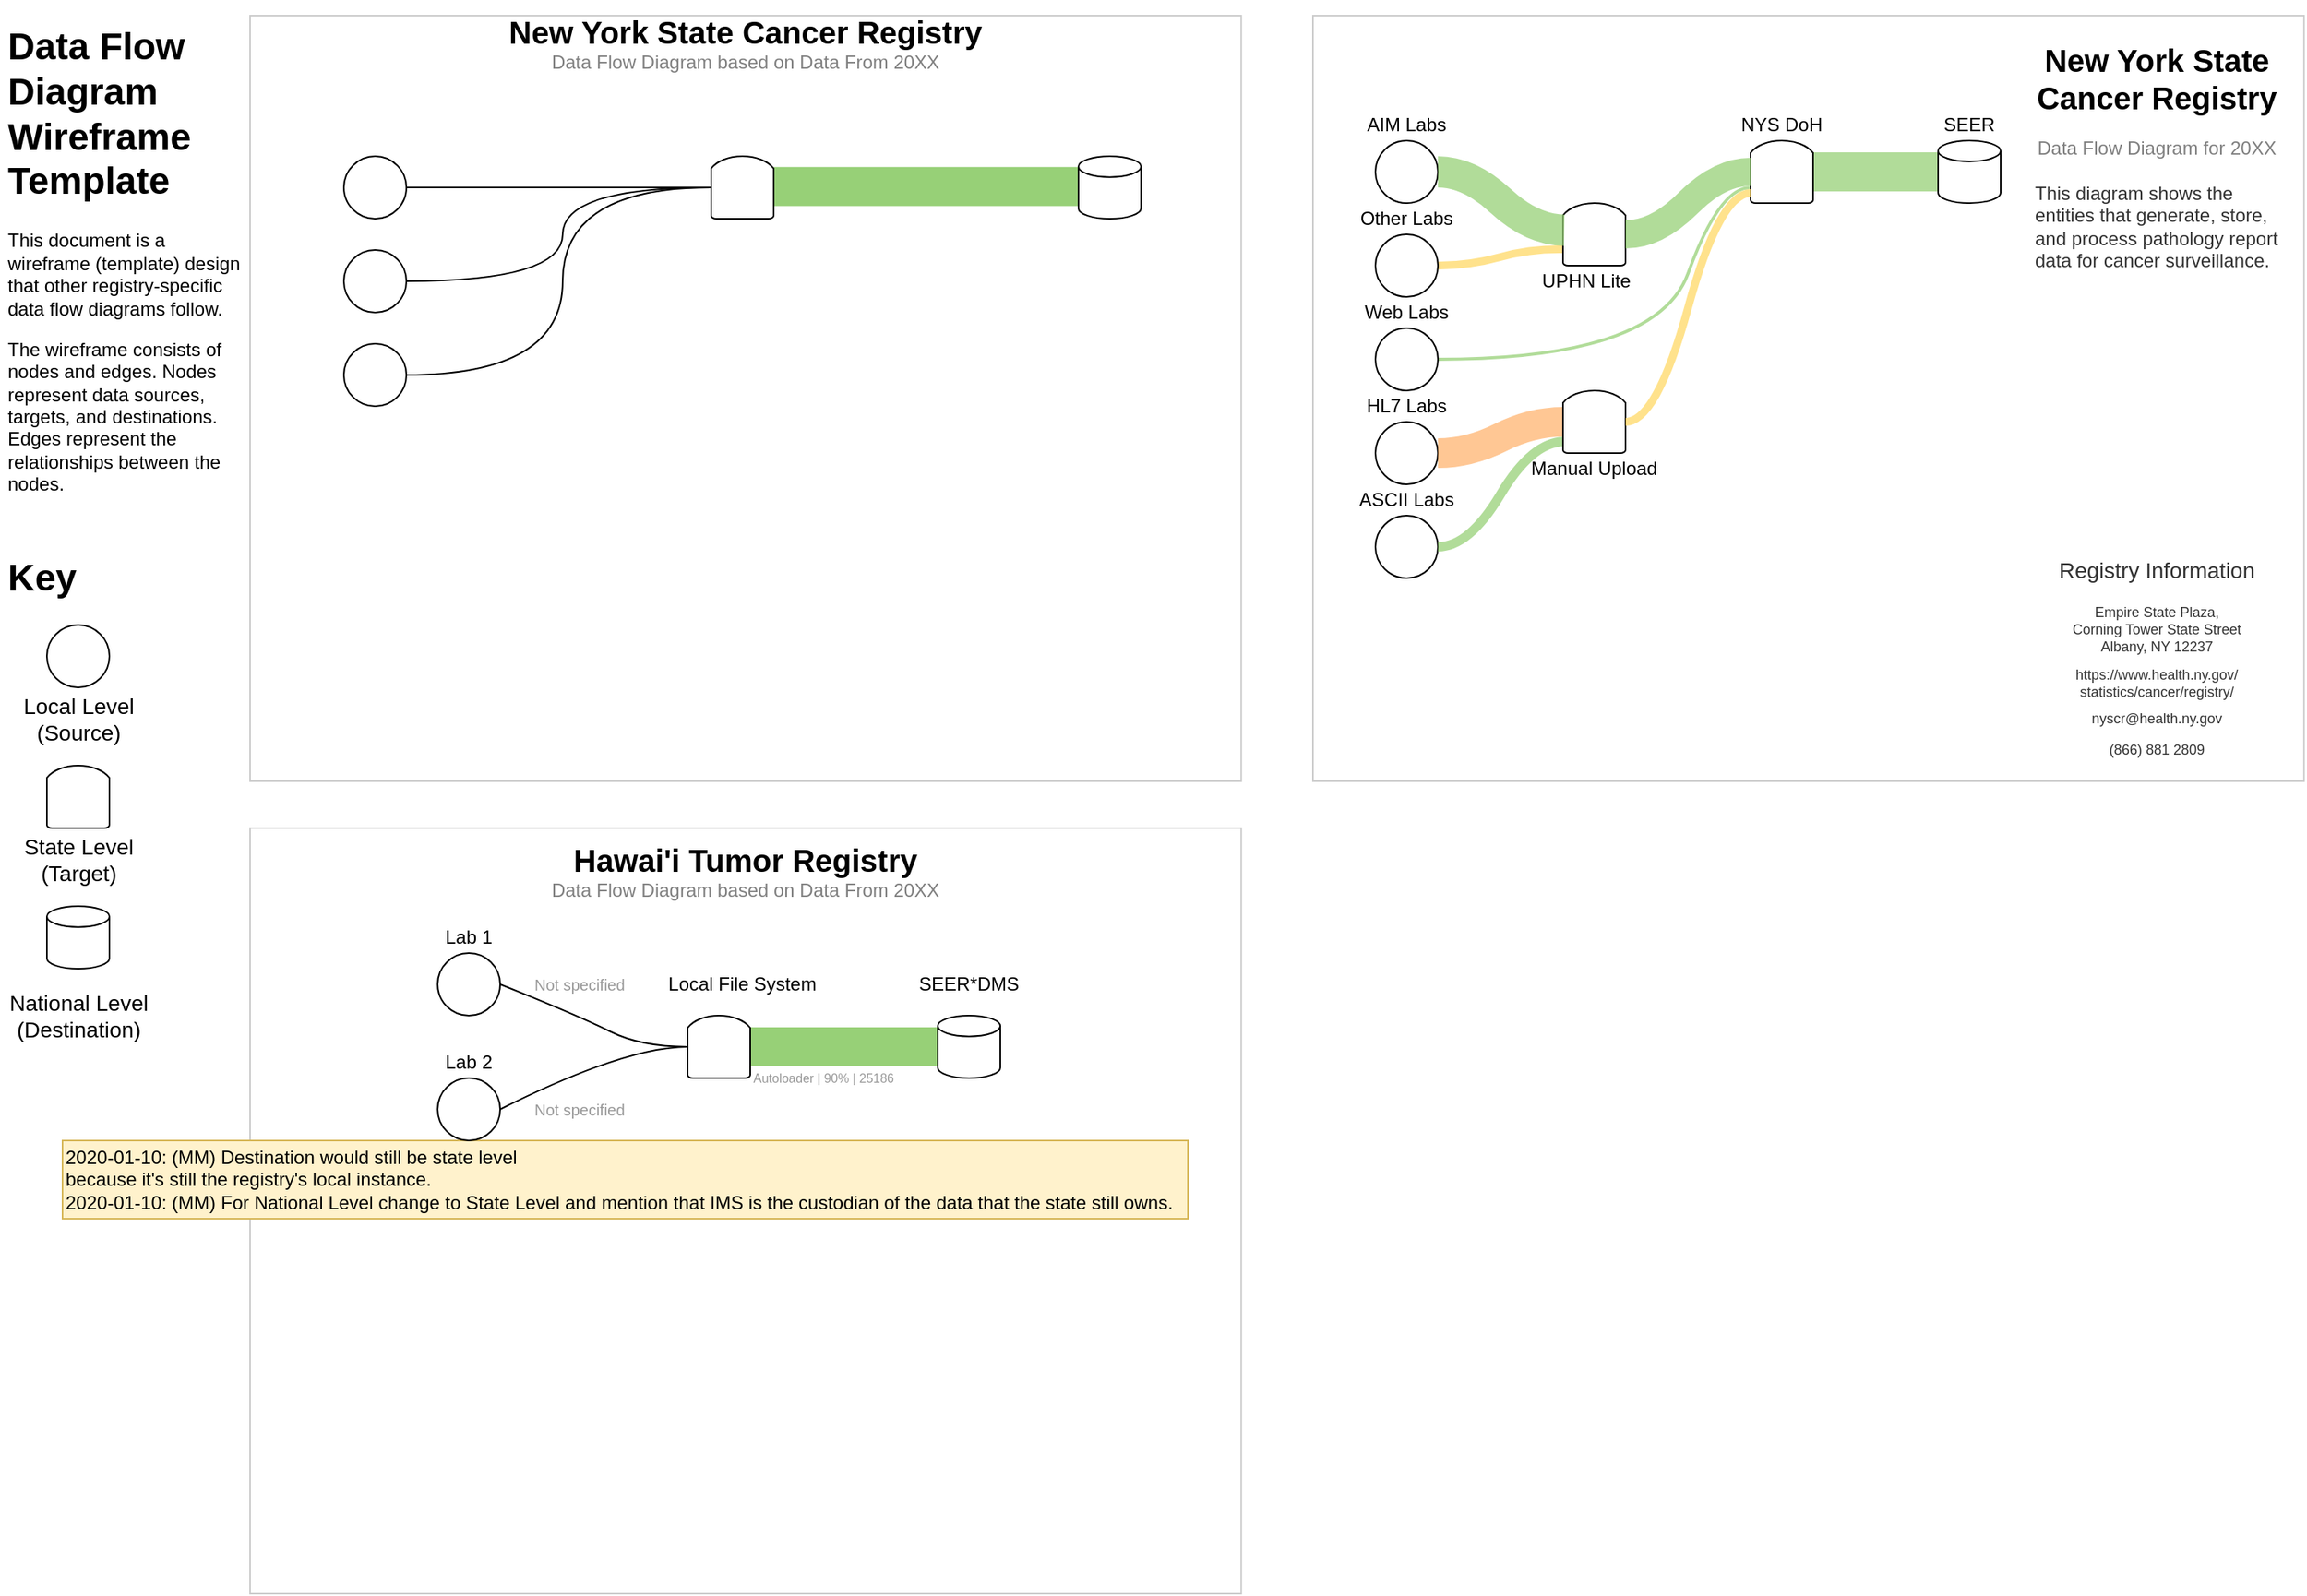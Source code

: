 <mxfile type="github" version="12.5.1">
  <diagram id="1LtGkpLCPf3KZeVMqJkY" name="Page-1">
    <mxGraphModel grid="1" dx="853" dy="462" gridSize="10" guides="1" tooltips="1" connect="1" arrows="1" fold="1" page="1" pageScale="1" pageWidth="850" pageHeight="1100" math="0" shadow="0">
      <root>
        <mxCell id="0"/>
        <mxCell id="1" value="Text" parent="0" style="locked=1;"/>
        <mxCell id="eJA-KfrndEvYRp83sPR4-4" value="&lt;h1&gt;Data Flow Diagram Wireframe Template&lt;/h1&gt;&lt;p&gt;This document is a wireframe (template) design that other registry-specific data flow diagrams follow.&lt;/p&gt;&lt;p&gt;The wireframe consists of nodes and edges. Nodes represent data sources, targets, and destinations. Edges represent the relationships between the nodes.&lt;/p&gt;" parent="1" style="text;html=1;strokeColor=none;fillColor=none;spacing=5;spacingTop=-20;whiteSpace=wrap;overflow=hidden;rounded=0;" vertex="1">
          <mxGeometry as="geometry" x="40" y="40" width="160" height="320"/>
        </mxCell>
        <mxCell id="eJA-KfrndEvYRp83sPR4-5" value="&lt;h1&gt;Key&lt;/h1&gt;&lt;p&gt;&lt;/p&gt;" parent="1" style="text;html=1;strokeColor=none;fillColor=none;spacing=5;spacingTop=-20;whiteSpace=wrap;overflow=hidden;rounded=0;" vertex="1">
          <mxGeometry as="geometry" x="40" y="380" width="160" height="40"/>
        </mxCell>
        <mxCell id="eJA-KfrndEvYRp83sPR4-17" value="" parent="1" style="ellipse;whiteSpace=wrap;html=1;aspect=fixed;" vertex="1">
          <mxGeometry as="geometry" x="70" y="430" width="40" height="40"/>
        </mxCell>
        <mxCell id="eJA-KfrndEvYRp83sPR4-21" value="" parent="1" style="strokeWidth=1;html=1;shape=mxgraph.flowchart.delay;whiteSpace=wrap;rotation=-90;" vertex="1">
          <mxGeometry as="geometry" x="70" y="520" width="40" height="40"/>
        </mxCell>
        <mxCell id="eJA-KfrndEvYRp83sPR4-22" value="" parent="1" style="strokeWidth=1;html=1;shape=mxgraph.flowchart.database;whiteSpace=wrap;" vertex="1">
          <mxGeometry as="geometry" x="70" y="610" width="40" height="40"/>
        </mxCell>
        <mxCell id="eJA-KfrndEvYRp83sPR4-24" value="&lt;div&gt;Local Level&lt;/div&gt;&lt;div&gt;(Source)&lt;/div&gt;" parent="1" style="text;html=1;align=center;verticalAlign=middle;resizable=0;points=[];autosize=1;fontSize=14;" vertex="1">
          <mxGeometry as="geometry" x="45" y="470" width="90" height="40"/>
        </mxCell>
        <mxCell id="eJA-KfrndEvYRp83sPR4-27" value="&lt;div&gt;State Level&lt;/div&gt;&lt;div&gt;(Target)&lt;/div&gt;" parent="1" style="text;html=1;align=center;verticalAlign=middle;resizable=0;points=[];autosize=1;fontSize=14;" vertex="1">
          <mxGeometry as="geometry" x="45" y="560" width="90" height="40"/>
        </mxCell>
        <mxCell id="eJA-KfrndEvYRp83sPR4-28" value="&lt;div&gt;National Level&lt;/div&gt;&lt;div&gt;(Destination)&lt;/div&gt;" parent="1" style="text;html=1;align=center;verticalAlign=middle;resizable=0;points=[];autosize=1;fontSize=14;" vertex="1">
          <mxGeometry as="geometry" x="40" y="660" width="100" height="40"/>
        </mxCell>
        <mxCell id="Dlc9sbz_LcFVTC8bd_fI-2" value="Sample Paper" parent="0" style="locked=1;"/>
        <mxCell id="Dlc9sbz_LcFVTC8bd_fI-3" value="" parent="Dlc9sbz_LcFVTC8bd_fI-2" style="whiteSpace=wrap;html=1;aspect=fixed;fillColor=none;strokeColor=#CCCCCC;glass=0;" vertex="1">
          <mxGeometry as="geometry" x="200" y="40" width="634.12" height="490"/>
        </mxCell>
        <mxCell id="Dlc9sbz_LcFVTC8bd_fI-21" value="" parent="Dlc9sbz_LcFVTC8bd_fI-2" style="whiteSpace=wrap;html=1;aspect=fixed;fillColor=none;strokeColor=#CCCCCC;glass=0;" vertex="1">
          <mxGeometry as="geometry" x="200" y="560" width="634.12" height="490"/>
        </mxCell>
        <mxCell id="Cot-yi8IycWPmTaVr4XV-3" value="" parent="Dlc9sbz_LcFVTC8bd_fI-2" style="whiteSpace=wrap;html=1;aspect=fixed;fillColor=none;strokeColor=#CCCCCC;glass=0;" vertex="1">
          <mxGeometry as="geometry" x="880" y="40" width="634.12" height="490"/>
        </mxCell>
        <mxCell id="eJA-KfrndEvYRp83sPR4-3" value="Edges" parent="0" style=""/>
        <mxCell id="Dlc9sbz_LcFVTC8bd_fI-16" value="" parent="eJA-KfrndEvYRp83sPR4-3" style="curved=1;endArrow=none;html=1;exitX=1;exitY=0.5;exitDx=0;exitDy=0;entryX=0.5;entryY=0;entryDx=0;entryDy=0;entryPerimeter=0;endFill=0;" edge="1">
          <mxGeometry as="geometry" width="50" height="50" relative="1">
            <mxPoint as="sourcePoint" x="300" y="270"/>
            <mxPoint as="targetPoint" x="495" y="150"/>
            <Array as="points">
              <mxPoint x="400" y="270"/>
              <mxPoint x="400" y="150"/>
            </Array>
          </mxGeometry>
        </mxCell>
        <mxCell id="Dlc9sbz_LcFVTC8bd_fI-17" value="" parent="eJA-KfrndEvYRp83sPR4-3" style="curved=1;endArrow=none;html=1;exitX=1;exitY=0.5;exitDx=0;exitDy=0;endFill=0;entryX=0.5;entryY=0;entryDx=0;entryDy=0;entryPerimeter=0;" edge="1">
          <mxGeometry as="geometry" width="50" height="50" relative="1">
            <mxPoint as="sourcePoint" x="300" y="210"/>
            <mxPoint as="targetPoint" x="495" y="150"/>
            <Array as="points">
              <mxPoint x="400" y="210"/>
              <mxPoint x="400" y="150"/>
            </Array>
          </mxGeometry>
        </mxCell>
        <mxCell id="Dlc9sbz_LcFVTC8bd_fI-18" value="" parent="eJA-KfrndEvYRp83sPR4-3" style="curved=1;endArrow=none;html=1;exitX=1;exitY=0.5;exitDx=0;exitDy=0;endFill=0;entryX=0.5;entryY=0;entryDx=0;entryDy=0;entryPerimeter=0;" edge="1">
          <mxGeometry as="geometry" width="50" height="50" relative="1">
            <mxPoint as="sourcePoint" x="300" y="150"/>
            <mxPoint as="targetPoint" x="495" y="150"/>
            <Array as="points"/>
          </mxGeometry>
        </mxCell>
        <mxCell id="Dlc9sbz_LcFVTC8bd_fI-19" value="" parent="eJA-KfrndEvYRp83sPR4-3" style="curved=1;endArrow=none;html=1;exitX=1;exitY=0.5;exitDx=0;exitDy=0;endFill=0;entryX=0.5;entryY=0;entryDx=0;entryDy=0;entryPerimeter=0;fillColor=#d5e8d4;strokeColor=#97D077;strokeWidth=25;" edge="1">
          <mxGeometry as="geometry" width="50" height="50" relative="1">
            <mxPoint as="sourcePoint" x="535" y="149.41"/>
            <mxPoint as="targetPoint" x="730" y="149.41"/>
            <Array as="points"/>
          </mxGeometry>
        </mxCell>
        <mxCell id="VWDTbTLpo9gcU3BS0fsp-1" value="&lt;div align=&quot;left&quot;&gt;2020-01-10: (MM) Destination would still be state level &lt;/div&gt;&lt;div align=&quot;left&quot;&gt;because it&#39;s still the registry&#39;s local instance.&lt;/div&gt;&lt;div align=&quot;left&quot;&gt;&lt;/div&gt;&lt;div align=&quot;left&quot;&gt;2020-01-10: (MM) For National Level change to State Level and mention that IMS is the custodian of the data that the state still owns.&lt;br&gt;&lt;/div&gt;" parent="eJA-KfrndEvYRp83sPR4-3" style="text;html=1;align=left;verticalAlign=middle;resizable=0;points=[];autosize=1;fillColor=#fff2cc;strokeColor=#d6b656;" vertex="1">
          <mxGeometry as="geometry" x="80" y="760" width="720" height="50"/>
        </mxCell>
        <mxCell id="eJA-KfrndEvYRp83sPR4-2" value="Nodes" parent="0" style=""/>
        <mxCell id="Dlc9sbz_LcFVTC8bd_fI-7" value="" parent="eJA-KfrndEvYRp83sPR4-2" style="ellipse;whiteSpace=wrap;html=1;aspect=fixed;" vertex="1">
          <mxGeometry as="geometry" x="260.0" y="130" width="40" height="40"/>
        </mxCell>
        <mxCell id="Dlc9sbz_LcFVTC8bd_fI-8" value="" parent="eJA-KfrndEvYRp83sPR4-2" style="strokeWidth=1;html=1;shape=mxgraph.flowchart.delay;whiteSpace=wrap;rotation=-90;" vertex="1">
          <mxGeometry as="geometry" x="495" y="130" width="40" height="40"/>
        </mxCell>
        <mxCell id="Dlc9sbz_LcFVTC8bd_fI-9" value="" parent="eJA-KfrndEvYRp83sPR4-2" style="strokeWidth=1;html=1;shape=mxgraph.flowchart.database;whiteSpace=wrap;" vertex="1">
          <mxGeometry as="geometry" x="730" y="130" width="40" height="40"/>
        </mxCell>
        <mxCell id="Dlc9sbz_LcFVTC8bd_fI-10" value="" parent="eJA-KfrndEvYRp83sPR4-2" style="ellipse;whiteSpace=wrap;html=1;aspect=fixed;" vertex="1">
          <mxGeometry as="geometry" x="260" y="190" width="40" height="40"/>
        </mxCell>
        <mxCell id="Dlc9sbz_LcFVTC8bd_fI-11" value="" parent="eJA-KfrndEvYRp83sPR4-2" style="ellipse;whiteSpace=wrap;html=1;aspect=fixed;" vertex="1">
          <mxGeometry as="geometry" x="260" y="250" width="40" height="40"/>
        </mxCell>
        <mxCell id="Dlc9sbz_LcFVTC8bd_fI-22" value="Labels" parent="0"/>
        <mxCell id="Dlc9sbz_LcFVTC8bd_fI-24" value="" parent="Dlc9sbz_LcFVTC8bd_fI-22" style="curved=1;endArrow=none;html=1;exitX=1;exitY=0.5;exitDx=0;exitDy=0;endFill=0;entryX=0.5;entryY=0;entryDx=0;entryDy=0;entryPerimeter=0;" edge="1" source="Dlc9sbz_LcFVTC8bd_fI-30" target="Dlc9sbz_LcFVTC8bd_fI-28">
          <mxGeometry as="geometry" width="50" height="50" relative="1">
            <mxPoint as="sourcePoint" x="300" y="730"/>
            <mxPoint as="targetPoint" x="495" y="670"/>
            <Array as="points">
              <mxPoint x="360" y="740"/>
              <mxPoint x="440" y="700"/>
            </Array>
          </mxGeometry>
        </mxCell>
        <mxCell id="Dlc9sbz_LcFVTC8bd_fI-26" value="" parent="Dlc9sbz_LcFVTC8bd_fI-22" style="curved=1;endArrow=none;html=1;exitX=0.5;exitY=1;exitDx=0;exitDy=0;endFill=0;entryX=0;entryY=0.5;entryDx=0;entryDy=0;entryPerimeter=0;fillColor=#d5e8d4;strokeColor=#97D077;strokeWidth=25;exitPerimeter=0;" edge="1" source="Dlc9sbz_LcFVTC8bd_fI-28" target="Dlc9sbz_LcFVTC8bd_fI-29">
          <mxGeometry as="geometry" width="50" height="50" relative="1">
            <mxPoint as="sourcePoint" x="535" y="700.0"/>
            <mxPoint as="targetPoint" x="730" y="700.0"/>
            <Array as="points"/>
          </mxGeometry>
        </mxCell>
        <mxCell id="Dlc9sbz_LcFVTC8bd_fI-27" value="" parent="Dlc9sbz_LcFVTC8bd_fI-22" style="ellipse;whiteSpace=wrap;html=1;aspect=fixed;" vertex="1">
          <mxGeometry as="geometry" x="320.0" y="640" width="40" height="40"/>
        </mxCell>
        <mxCell id="Dlc9sbz_LcFVTC8bd_fI-28" value="" parent="Dlc9sbz_LcFVTC8bd_fI-22" style="strokeWidth=1;html=1;shape=mxgraph.flowchart.delay;whiteSpace=wrap;rotation=-90;" vertex="1">
          <mxGeometry as="geometry" x="480" y="680" width="40" height="40"/>
        </mxCell>
        <mxCell id="Dlc9sbz_LcFVTC8bd_fI-29" value="" parent="Dlc9sbz_LcFVTC8bd_fI-22" style="strokeWidth=1;html=1;shape=mxgraph.flowchart.database;whiteSpace=wrap;" vertex="1">
          <mxGeometry as="geometry" x="640" y="680" width="40" height="40"/>
        </mxCell>
        <mxCell id="Dlc9sbz_LcFVTC8bd_fI-30" value="" parent="Dlc9sbz_LcFVTC8bd_fI-22" style="ellipse;whiteSpace=wrap;html=1;aspect=fixed;" vertex="1">
          <mxGeometry as="geometry" x="320" y="720" width="40" height="40"/>
        </mxCell>
        <mxCell id="Dlc9sbz_LcFVTC8bd_fI-34" value="Local File System" parent="Dlc9sbz_LcFVTC8bd_fI-22" style="text;html=1;strokeColor=none;fillColor=none;align=center;verticalAlign=middle;whiteSpace=wrap;rounded=0;glass=0;" vertex="1">
          <mxGeometry as="geometry" x="465" y="650" width="100" height="20"/>
        </mxCell>
        <mxCell id="Dlc9sbz_LcFVTC8bd_fI-35" value="Lab 1" parent="Dlc9sbz_LcFVTC8bd_fI-22" style="text;html=1;strokeColor=none;fillColor=none;align=center;verticalAlign=middle;whiteSpace=wrap;rounded=0;glass=0;" vertex="1">
          <mxGeometry as="geometry" x="320" y="620" width="40" height="20"/>
        </mxCell>
        <mxCell id="Dlc9sbz_LcFVTC8bd_fI-36" value="Lab 2" parent="Dlc9sbz_LcFVTC8bd_fI-22" style="text;html=1;strokeColor=none;fillColor=none;align=center;verticalAlign=middle;whiteSpace=wrap;rounded=0;glass=0;" vertex="1">
          <mxGeometry as="geometry" x="320" y="700" width="40" height="20"/>
        </mxCell>
        <mxCell id="Dlc9sbz_LcFVTC8bd_fI-37" value="" parent="Dlc9sbz_LcFVTC8bd_fI-22" style="curved=1;endArrow=none;html=1;exitX=1;exitY=0.5;exitDx=0;exitDy=0;endFill=0;entryX=0.5;entryY=0;entryDx=0;entryDy=0;entryPerimeter=0;" edge="1" source="Dlc9sbz_LcFVTC8bd_fI-27" target="Dlc9sbz_LcFVTC8bd_fI-28">
          <mxGeometry as="geometry" width="50" height="50" relative="1">
            <mxPoint as="sourcePoint" x="310" y="740"/>
            <mxPoint as="targetPoint" x="505" y="680"/>
            <Array as="points">
              <mxPoint x="360" y="660"/>
              <mxPoint x="410" y="680"/>
              <mxPoint x="450" y="700"/>
            </Array>
          </mxGeometry>
        </mxCell>
        <mxCell id="Dlc9sbz_LcFVTC8bd_fI-38" value="SEER*DMS" parent="Dlc9sbz_LcFVTC8bd_fI-22" style="text;html=1;strokeColor=none;fillColor=none;align=center;verticalAlign=middle;whiteSpace=wrap;rounded=0;glass=0;" vertex="1">
          <mxGeometry as="geometry" x="610" y="650" width="100" height="20"/>
        </mxCell>
        <mxCell id="Dlc9sbz_LcFVTC8bd_fI-39" value="&lt;font color=&quot;#999999&quot; style=&quot;font-size: 8px;&quot;&gt;Autoloader | 90% | 25186&lt;/font&gt;" parent="Dlc9sbz_LcFVTC8bd_fI-22" style="text;html=1;strokeColor=none;fillColor=none;align=left;verticalAlign=middle;whiteSpace=wrap;rounded=0;glass=0;fontSize=8;" vertex="1">
          <mxGeometry as="geometry" x="520" y="710" width="195" height="20"/>
        </mxCell>
        <mxCell id="Dlc9sbz_LcFVTC8bd_fI-41" value="Not specified" parent="Dlc9sbz_LcFVTC8bd_fI-22" style="text;html=1;strokeColor=none;fillColor=none;align=left;verticalAlign=middle;whiteSpace=wrap;rounded=0;glass=0;fontSize=10;fontColor=#999999;" vertex="1">
          <mxGeometry as="geometry" x="380" y="730" width="70" height="20"/>
        </mxCell>
        <mxCell id="Dlc9sbz_LcFVTC8bd_fI-44" value="Not specified" parent="Dlc9sbz_LcFVTC8bd_fI-22" style="text;html=1;strokeColor=none;fillColor=none;align=left;verticalAlign=middle;whiteSpace=wrap;rounded=0;glass=0;fontSize=10;fontColor=#999999;" vertex="1">
          <mxGeometry as="geometry" x="380" y="650" width="70" height="20"/>
        </mxCell>
        <mxCell id="Dlc9sbz_LcFVTC8bd_fI-46" value="Hawai&#39;i Tumor Registry" parent="Dlc9sbz_LcFVTC8bd_fI-22" style="text;html=1;strokeColor=none;fillColor=none;align=center;verticalAlign=middle;whiteSpace=wrap;rounded=0;glass=0;fontSize=20;fontFamily=Helvetica;fontStyle=1" vertex="1">
          <mxGeometry as="geometry" x="200" y="570" width="634.12" height="20"/>
        </mxCell>
        <mxCell id="Dlc9sbz_LcFVTC8bd_fI-47" value="Data Flow Diagram based on Data From 20XX" parent="Dlc9sbz_LcFVTC8bd_fI-22" style="text;html=1;strokeColor=none;fillColor=none;align=center;verticalAlign=middle;whiteSpace=wrap;rounded=0;glass=0;fontSize=12;fontFamily=Helvetica;fontStyle=0;fontColor=#808080;" vertex="1">
          <mxGeometry as="geometry" x="200" y="590" width="634.12" height="20"/>
        </mxCell>
        <mxCell id="Cot-yi8IycWPmTaVr4XV-1" value="New York State Cancer Registry" parent="Dlc9sbz_LcFVTC8bd_fI-22" style="text;html=1;strokeColor=none;fillColor=none;align=center;verticalAlign=middle;whiteSpace=wrap;rounded=0;glass=0;fontSize=20;fontFamily=Helvetica;fontStyle=1" vertex="1">
          <mxGeometry as="geometry" x="200" y="40" width="634.12" height="20"/>
        </mxCell>
        <mxCell id="Cot-yi8IycWPmTaVr4XV-2" value="Data Flow Diagram based on Data From 20XX" parent="Dlc9sbz_LcFVTC8bd_fI-22" style="text;html=1;strokeColor=none;fillColor=none;align=center;verticalAlign=middle;whiteSpace=wrap;rounded=0;glass=0;fontSize=12;fontFamily=Helvetica;fontStyle=0;fontColor=#808080;" vertex="1">
          <mxGeometry as="geometry" x="200" y="60" width="634.12" height="20"/>
        </mxCell>
        <mxCell id="Cot-yi8IycWPmTaVr4XV-6" value="New York State Cancer Registry" parent="Dlc9sbz_LcFVTC8bd_fI-22" style="text;html=1;strokeColor=none;fillColor=none;align=center;verticalAlign=middle;whiteSpace=wrap;rounded=0;glass=0;fontSize=20;fontFamily=Helvetica;fontStyle=1" vertex="1">
          <mxGeometry as="geometry" x="1340" y="50" width="160" height="60"/>
        </mxCell>
        <mxCell id="Cot-yi8IycWPmTaVr4XV-7" value="Data Flow Diagram for 20XX" parent="Dlc9sbz_LcFVTC8bd_fI-22" style="text;html=1;strokeColor=none;fillColor=none;align=center;verticalAlign=middle;whiteSpace=wrap;rounded=0;glass=0;fontSize=12;fontFamily=Helvetica;fontStyle=0;fontColor=#808080;" vertex="1">
          <mxGeometry as="geometry" x="1340" y="110" width="160" height="30"/>
        </mxCell>
        <mxCell id="Cot-yi8IycWPmTaVr4XV-9" value="&lt;div&gt;This diagram shows the entities that generate, store, and process pathology report data for cancer surveillance.&lt;/div&gt;&lt;div&gt;&lt;/div&gt;&lt;div&gt;&lt;/div&gt;" parent="Dlc9sbz_LcFVTC8bd_fI-22" style="text;html=1;strokeColor=none;fillColor=none;align=left;verticalAlign=top;whiteSpace=wrap;rounded=0;glass=0;fontSize=12;fontFamily=Helvetica;fontStyle=0;fontColor=#333333;" vertex="1">
          <mxGeometry as="geometry" x="1340" y="140" width="160" height="70"/>
        </mxCell>
        <mxCell id="Cot-yi8IycWPmTaVr4XV-10" value="&lt;div align=&quot;center&quot; style=&quot;font-size: 14px&quot;&gt;&lt;font style=&quot;font-size: 14px&quot;&gt;Registry Information&lt;/font&gt;&lt;/div&gt;" parent="Dlc9sbz_LcFVTC8bd_fI-22" style="text;html=1;strokeColor=none;fillColor=none;align=center;verticalAlign=top;whiteSpace=wrap;rounded=0;glass=0;fontSize=12;fontFamily=Helvetica;fontStyle=0;fontColor=#333333;" vertex="1">
          <mxGeometry as="geometry" x="1340" y="380" width="160" height="30"/>
        </mxCell>
        <mxCell id="Cot-yi8IycWPmTaVr4XV-11" value="&lt;div&gt;&lt;font style=&quot;font-size: 9px&quot;&gt;https://www.health.ny.gov/&lt;/font&gt;&lt;/div&gt;&lt;div&gt;&lt;font style=&quot;font-size: 9px&quot;&gt;statistics/cancer/registry/&lt;/font&gt;&lt;/div&gt;" parent="Dlc9sbz_LcFVTC8bd_fI-22" style="text;html=1;strokeColor=none;fillColor=none;align=center;verticalAlign=top;whiteSpace=wrap;rounded=0;glass=0;fontSize=9;fontFamily=Helvetica;fontStyle=0;fontColor=#333333;" vertex="1">
          <mxGeometry as="geometry" x="1340" y="450" width="160" height="30"/>
        </mxCell>
        <mxCell id="Cot-yi8IycWPmTaVr4XV-12" value="nyscr@health.ny.gov" parent="Dlc9sbz_LcFVTC8bd_fI-22" style="text;html=1;strokeColor=none;fillColor=none;align=center;verticalAlign=middle;whiteSpace=wrap;rounded=0;glass=0;fontSize=9;fontFamily=Helvetica;fontStyle=0;fontColor=#333333;" vertex="1">
          <mxGeometry as="geometry" x="1340" y="480" width="160" height="20"/>
        </mxCell>
        <mxCell id="Cot-yi8IycWPmTaVr4XV-13" value="(866) 881 2809" parent="Dlc9sbz_LcFVTC8bd_fI-22" style="text;html=1;strokeColor=none;fillColor=none;align=center;verticalAlign=middle;whiteSpace=wrap;rounded=0;glass=0;fontSize=9;fontFamily=Helvetica;fontStyle=0;fontColor=#333333;" vertex="1">
          <mxGeometry as="geometry" x="1340" y="500" width="160" height="20"/>
        </mxCell>
        <mxCell id="Cot-yi8IycWPmTaVr4XV-14" value="&lt;div&gt;Empire State Plaza,&lt;/div&gt;&lt;div&gt;Corning Tower State Street&lt;/div&gt;&lt;div&gt;Albany, NY 12237&lt;/div&gt;" parent="Dlc9sbz_LcFVTC8bd_fI-22" style="text;html=1;strokeColor=none;fillColor=none;align=center;verticalAlign=top;whiteSpace=wrap;rounded=0;glass=0;fontSize=9;fontFamily=Helvetica;fontStyle=0;fontColor=#333333;" vertex="1">
          <mxGeometry as="geometry" x="1340" y="410" width="160" height="50"/>
        </mxCell>
        <mxCell id="Cot-yi8IycWPmTaVr4XV-15" value="" parent="Dlc9sbz_LcFVTC8bd_fI-22" style="curved=1;endArrow=none;html=1;exitX=1;exitY=0.5;exitDx=0;exitDy=0;endFill=0;entryX=0.247;entryY=-0.007;entryDx=0;entryDy=0;entryPerimeter=0;strokeWidth=2;strokeColor=#97D077;opacity=75;" edge="1" target="Cot-yi8IycWPmTaVr4XV-20">
          <mxGeometry as="geometry" width="50" height="50" relative="1">
            <mxPoint as="sourcePoint" x="960" y="260.0"/>
            <mxPoint as="targetPoint" x="1155" y="140"/>
            <Array as="points">
              <mxPoint x="1100" y="260"/>
              <mxPoint x="1140" y="150"/>
            </Array>
          </mxGeometry>
        </mxCell>
        <mxCell id="Cot-yi8IycWPmTaVr4XV-16" value="" parent="Dlc9sbz_LcFVTC8bd_fI-22" style="curved=1;endArrow=none;html=1;exitX=1;exitY=0.5;exitDx=0;exitDy=0;endFill=0;entryX=0.261;entryY=0.031;entryDx=0;entryDy=0;entryPerimeter=0;strokeColor=#FFD966;strokeWidth=5;opacity=75;" edge="1" target="Cot-yi8IycWPmTaVr4XV-31">
          <mxGeometry as="geometry" width="50" height="50" relative="1">
            <mxPoint as="sourcePoint" x="960" y="200"/>
            <mxPoint as="targetPoint" x="1155" y="140"/>
            <Array as="points">
              <mxPoint x="980" y="200"/>
              <mxPoint x="1020" y="189"/>
            </Array>
          </mxGeometry>
        </mxCell>
        <mxCell id="Cot-yi8IycWPmTaVr4XV-18" value="" parent="Dlc9sbz_LcFVTC8bd_fI-22" style="curved=1;endArrow=none;html=1;exitX=0.5;exitY=1;exitDx=0;exitDy=0;endFill=0;entryX=0;entryY=0.5;entryDx=0;entryDy=0;entryPerimeter=0;fillColor=#d5e8d4;strokeColor=#97D077;strokeWidth=25;exitPerimeter=0;opacity=75;" edge="1" source="Cot-yi8IycWPmTaVr4XV-20" target="Cot-yi8IycWPmTaVr4XV-21">
          <mxGeometry as="geometry" width="50" height="50" relative="1">
            <mxPoint as="sourcePoint" x="1210" y="140.0"/>
            <mxPoint as="targetPoint" x="1405" y="140.0"/>
            <Array as="points"/>
          </mxGeometry>
        </mxCell>
        <mxCell id="Cot-yi8IycWPmTaVr4XV-19" value="" parent="Dlc9sbz_LcFVTC8bd_fI-22" style="ellipse;whiteSpace=wrap;html=1;aspect=fixed;" vertex="1">
          <mxGeometry as="geometry" x="920.0" y="120" width="40" height="40"/>
        </mxCell>
        <mxCell id="Cot-yi8IycWPmTaVr4XV-20" value="" parent="Dlc9sbz_LcFVTC8bd_fI-22" style="strokeWidth=1;html=1;shape=mxgraph.flowchart.delay;whiteSpace=wrap;rotation=-90;" vertex="1">
          <mxGeometry as="geometry" x="1160" y="120" width="40" height="40"/>
        </mxCell>
        <mxCell id="Cot-yi8IycWPmTaVr4XV-21" value="" parent="Dlc9sbz_LcFVTC8bd_fI-22" style="strokeWidth=1;html=1;shape=mxgraph.flowchart.database;whiteSpace=wrap;" vertex="1">
          <mxGeometry as="geometry" x="1280" y="120" width="40" height="40"/>
        </mxCell>
        <mxCell id="Cot-yi8IycWPmTaVr4XV-22" value="" parent="Dlc9sbz_LcFVTC8bd_fI-22" style="ellipse;whiteSpace=wrap;html=1;aspect=fixed;" vertex="1">
          <mxGeometry as="geometry" x="920" y="180" width="40" height="40"/>
        </mxCell>
        <mxCell id="Cot-yi8IycWPmTaVr4XV-23" value="" parent="Dlc9sbz_LcFVTC8bd_fI-22" style="ellipse;whiteSpace=wrap;html=1;aspect=fixed;" vertex="1">
          <mxGeometry as="geometry" x="920" y="240" width="40" height="40"/>
        </mxCell>
        <mxCell id="Cot-yi8IycWPmTaVr4XV-26" value="" parent="Dlc9sbz_LcFVTC8bd_fI-22" style="ellipse;whiteSpace=wrap;html=1;aspect=fixed;" vertex="1">
          <mxGeometry as="geometry" x="920" y="300" width="40" height="40"/>
        </mxCell>
        <mxCell id="Cot-yi8IycWPmTaVr4XV-27" value="" parent="Dlc9sbz_LcFVTC8bd_fI-22" style="ellipse;whiteSpace=wrap;html=1;aspect=fixed;" vertex="1">
          <mxGeometry as="geometry" x="920" y="360" width="40" height="40"/>
        </mxCell>
        <mxCell id="Cot-yi8IycWPmTaVr4XV-29" value="" parent="Dlc9sbz_LcFVTC8bd_fI-22" style="curved=1;endArrow=none;html=1;exitX=1;exitY=0.5;exitDx=0;exitDy=0;endFill=0;entryX=0.5;entryY=0;entryDx=0;entryDy=0;entryPerimeter=0;strokeColor=#FFB570;strokeWidth=19;opacity=75;" edge="1" target="Cot-yi8IycWPmTaVr4XV-32">
          <mxGeometry as="geometry" width="50" height="50" relative="1">
            <mxPoint as="sourcePoint" x="960.0" y="320.0"/>
            <mxPoint as="targetPoint" x="1160.0" y="200"/>
            <Array as="points">
              <mxPoint x="980" y="320"/>
              <mxPoint x="1020" y="300"/>
            </Array>
          </mxGeometry>
        </mxCell>
        <mxCell id="Cot-yi8IycWPmTaVr4XV-30" value="" parent="Dlc9sbz_LcFVTC8bd_fI-22" style="curved=1;endArrow=none;html=1;exitX=1;exitY=0.5;exitDx=0;exitDy=0;endFill=0;entryX=0.184;entryY=0.012;entryDx=0;entryDy=0;entryPerimeter=0;strokeColor=#97D077;strokeWidth=6;opacity=75;" edge="1" source="Cot-yi8IycWPmTaVr4XV-27" target="Cot-yi8IycWPmTaVr4XV-32">
          <mxGeometry as="geometry" width="50" height="50" relative="1">
            <mxPoint as="sourcePoint" x="970.0" y="330.0"/>
            <mxPoint as="targetPoint" x="1170.0" y="150"/>
            <Array as="points">
              <mxPoint x="980" y="380"/>
              <mxPoint x="1020" y="313"/>
            </Array>
          </mxGeometry>
        </mxCell>
        <mxCell id="Cot-yi8IycWPmTaVr4XV-31" value="" parent="Dlc9sbz_LcFVTC8bd_fI-22" style="strokeWidth=1;html=1;shape=mxgraph.flowchart.delay;whiteSpace=wrap;rotation=-90;" vertex="1">
          <mxGeometry as="geometry" x="1040" y="160" width="40" height="40"/>
        </mxCell>
        <mxCell id="Cot-yi8IycWPmTaVr4XV-32" value="" parent="Dlc9sbz_LcFVTC8bd_fI-22" style="strokeWidth=1;html=1;shape=mxgraph.flowchart.delay;whiteSpace=wrap;rotation=-90;" vertex="1">
          <mxGeometry as="geometry" x="1040" y="280" width="40" height="40"/>
        </mxCell>
        <mxCell id="Cot-yi8IycWPmTaVr4XV-33" value="AIM Labs" parent="Dlc9sbz_LcFVTC8bd_fI-22" style="text;html=1;strokeColor=none;fillColor=none;align=center;verticalAlign=middle;whiteSpace=wrap;rounded=0;glass=0;" vertex="1">
          <mxGeometry as="geometry" x="910" y="100" width="60" height="20"/>
        </mxCell>
        <mxCell id="Cot-yi8IycWPmTaVr4XV-35" value="Other Labs" parent="Dlc9sbz_LcFVTC8bd_fI-22" style="text;html=1;strokeColor=none;fillColor=none;align=center;verticalAlign=middle;whiteSpace=wrap;rounded=0;glass=0;" vertex="1">
          <mxGeometry as="geometry" x="900" y="160" width="80" height="20"/>
        </mxCell>
        <mxCell id="Cot-yi8IycWPmTaVr4XV-36" value="Web Labs" parent="Dlc9sbz_LcFVTC8bd_fI-22" style="text;html=1;strokeColor=none;fillColor=none;align=center;verticalAlign=middle;whiteSpace=wrap;rounded=0;glass=0;" vertex="1">
          <mxGeometry as="geometry" x="910" y="220" width="60" height="20"/>
        </mxCell>
        <mxCell id="Cot-yi8IycWPmTaVr4XV-37" value="HL7 Labs" parent="Dlc9sbz_LcFVTC8bd_fI-22" style="text;html=1;strokeColor=none;fillColor=none;align=center;verticalAlign=middle;whiteSpace=wrap;rounded=0;glass=0;" vertex="1">
          <mxGeometry as="geometry" x="905" y="280" width="70" height="20"/>
        </mxCell>
        <mxCell id="Cot-yi8IycWPmTaVr4XV-38" value="ASCII Labs" parent="Dlc9sbz_LcFVTC8bd_fI-22" style="text;html=1;strokeColor=none;fillColor=none;align=center;verticalAlign=middle;whiteSpace=wrap;rounded=0;glass=0;" vertex="1">
          <mxGeometry as="geometry" x="905" y="340" width="70" height="20"/>
        </mxCell>
        <mxCell id="Cot-yi8IycWPmTaVr4XV-39" value="Manual Upload" parent="Dlc9sbz_LcFVTC8bd_fI-22" style="text;html=1;strokeColor=none;fillColor=none;align=center;verticalAlign=middle;whiteSpace=wrap;rounded=0;glass=0;" vertex="1">
          <mxGeometry as="geometry" x="1015" y="320" width="90" height="20"/>
        </mxCell>
        <mxCell id="Cot-yi8IycWPmTaVr4XV-40" value="UPHN Lite" parent="Dlc9sbz_LcFVTC8bd_fI-22" style="text;html=1;strokeColor=none;fillColor=none;align=center;verticalAlign=middle;whiteSpace=wrap;rounded=0;glass=0;" vertex="1">
          <mxGeometry as="geometry" x="1010" y="200" width="90" height="20"/>
        </mxCell>
        <mxCell id="Cot-yi8IycWPmTaVr4XV-41" value="" parent="Dlc9sbz_LcFVTC8bd_fI-22" style="curved=1;endArrow=none;html=1;exitX=1;exitY=0.5;exitDx=0;exitDy=0;endFill=0;entryX=0.567;entryY=0.019;entryDx=0;entryDy=0;entryPerimeter=0;strokeWidth=20;strokeColor=#97D077;opacity=75;" edge="1" source="Cot-yi8IycWPmTaVr4XV-19" target="Cot-yi8IycWPmTaVr4XV-31">
          <mxGeometry as="geometry" width="50" height="50" relative="1">
            <mxPoint as="sourcePoint" x="970" y="210"/>
            <mxPoint as="targetPoint" x="1180" y="220"/>
            <Array as="points">
              <mxPoint x="980" y="140"/>
              <mxPoint x="1020" y="177"/>
            </Array>
          </mxGeometry>
        </mxCell>
        <mxCell id="Cot-yi8IycWPmTaVr4XV-42" value="" parent="Dlc9sbz_LcFVTC8bd_fI-22" style="curved=1;endArrow=none;html=1;endFill=0;entryX=0.5;entryY=0;entryDx=0;entryDy=0;entryPerimeter=0;strokeWidth=18;strokeColor=#97D077;opacity=75;" edge="1" target="Cot-yi8IycWPmTaVr4XV-20">
          <mxGeometry as="geometry" width="50" height="50" relative="1">
            <mxPoint as="sourcePoint" x="1080" y="180"/>
            <mxPoint as="targetPoint" x="1160.0" y="220"/>
            <Array as="points">
              <mxPoint x="1100" y="180"/>
              <mxPoint x="1140" y="140"/>
            </Array>
          </mxGeometry>
        </mxCell>
        <mxCell id="Cot-yi8IycWPmTaVr4XV-43" value="" parent="Dlc9sbz_LcFVTC8bd_fI-22" style="curved=1;endArrow=none;html=1;endFill=0;exitX=0.5;exitY=1;exitDx=0;exitDy=0;exitPerimeter=0;strokeWidth=5;strokeColor=#FFD966;opacity=75;entryX=0.162;entryY=0.002;entryDx=0;entryDy=0;entryPerimeter=0;" edge="1" source="Cot-yi8IycWPmTaVr4XV-32" target="Cot-yi8IycWPmTaVr4XV-20">
          <mxGeometry as="geometry" width="50" height="50" relative="1">
            <mxPoint as="sourcePoint" x="1090.0" y="190"/>
            <mxPoint as="targetPoint" x="1160" y="154"/>
            <Array as="points">
              <mxPoint x="1100" y="300"/>
              <mxPoint x="1140" y="154"/>
            </Array>
          </mxGeometry>
        </mxCell>
        <mxCell id="Cot-yi8IycWPmTaVr4XV-44" value="NYS DoH" parent="Dlc9sbz_LcFVTC8bd_fI-22" style="text;html=1;strokeColor=none;fillColor=none;align=center;verticalAlign=middle;whiteSpace=wrap;rounded=0;glass=0;" vertex="1">
          <mxGeometry as="geometry" x="1135" y="100" width="90" height="20"/>
        </mxCell>
        <mxCell id="Cot-yi8IycWPmTaVr4XV-45" value="SEER" parent="Dlc9sbz_LcFVTC8bd_fI-22" style="text;html=1;strokeColor=none;fillColor=none;align=center;verticalAlign=middle;whiteSpace=wrap;rounded=0;glass=0;" vertex="1">
          <mxGeometry as="geometry" x="1255" y="100" width="90" height="20"/>
        </mxCell>
      </root>
    </mxGraphModel>
  </diagram>
</mxfile>
